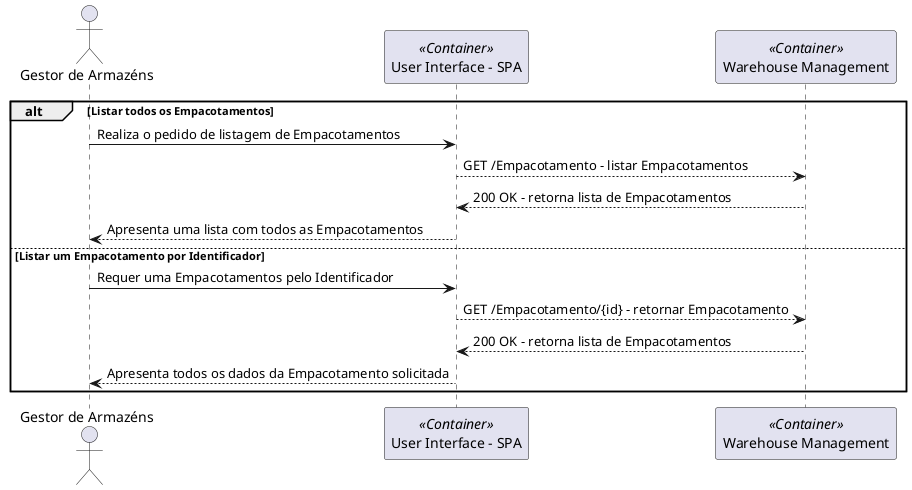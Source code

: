 @startuml
actor "Gestor de Armazéns" as A
participant "<i><<Container>></i>\nUser Interface - SPA" as S
participant "<i><<Container>></i>\nWarehouse Management" as W

alt Listar todos os Empacotamentos

	A -> S: Realiza o pedido de listagem de Empacotamentos
	S --> W: GET /Empacotamento - listar Empacotamentos
	W --> S: 200 OK - retorna lista de Empacotamentos
	S --> A: Apresenta uma lista com todos as Empacotamentos

else Listar um Empacotamento por Identificador

	A -> S: Requer uma Empacotamentos pelo Identificador
	S --> W: GET /Empacotamento/{id} - retornar Empacotamento
	W --> S: 200 OK - retorna lista de Empacotamentos
	S --> A: Apresenta todos os dados da Empacotamento solicitada

end

@enduml
